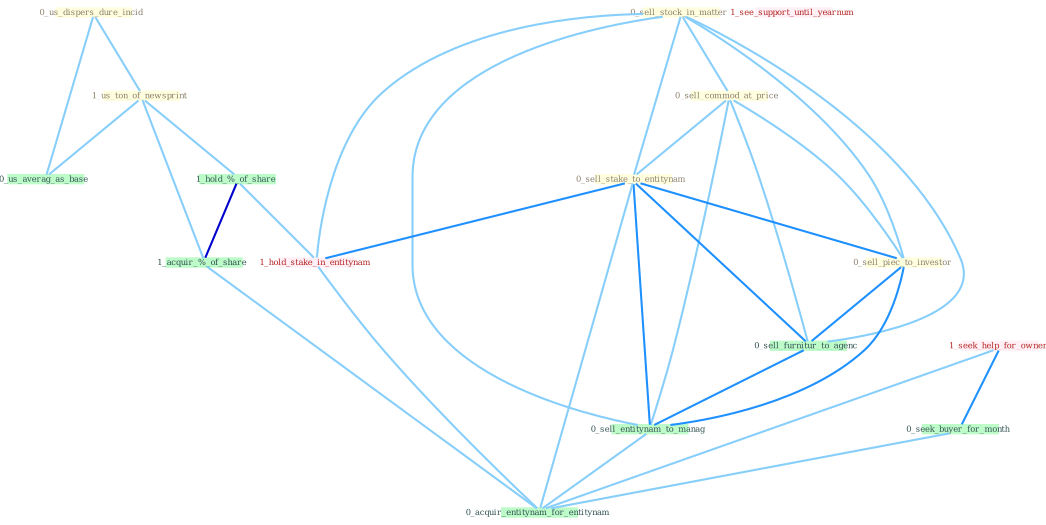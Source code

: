 Graph G{ 
    node
    [shape=polygon,style=filled,width=.5,height=.06,color="#BDFCC9",fixedsize=true,fontsize=4,
    fontcolor="#2f4f4f"];
    {node
    [color="#ffffe0", fontcolor="#8b7d6b"] "0_us_dispers_dure_incid " "0_sell_stock_in_matter " "0_sell_commod_at_price " "0_sell_stake_to_entitynam " "1_us_ton_of_newsprint " "0_sell_piec_to_investor "}
{node [color="#fff0f5", fontcolor="#b22222"] "1_hold_stake_in_entitynam " "1_seek_help_for_owner " "1_see_support_until_yearnum "}
edge [color="#B0E2FF"];

	"0_us_dispers_dure_incid " -- "1_us_ton_of_newsprint " [w="1", color="#87cefa" ];
	"0_us_dispers_dure_incid " -- "0_us_averag_as_base " [w="1", color="#87cefa" ];
	"0_sell_stock_in_matter " -- "0_sell_commod_at_price " [w="1", color="#87cefa" ];
	"0_sell_stock_in_matter " -- "0_sell_stake_to_entitynam " [w="1", color="#87cefa" ];
	"0_sell_stock_in_matter " -- "0_sell_piec_to_investor " [w="1", color="#87cefa" ];
	"0_sell_stock_in_matter " -- "1_hold_stake_in_entitynam " [w="1", color="#87cefa" ];
	"0_sell_stock_in_matter " -- "0_sell_furnitur_to_agenc " [w="1", color="#87cefa" ];
	"0_sell_stock_in_matter " -- "0_sell_entitynam_to_manag " [w="1", color="#87cefa" ];
	"0_sell_commod_at_price " -- "0_sell_stake_to_entitynam " [w="1", color="#87cefa" ];
	"0_sell_commod_at_price " -- "0_sell_piec_to_investor " [w="1", color="#87cefa" ];
	"0_sell_commod_at_price " -- "0_sell_furnitur_to_agenc " [w="1", color="#87cefa" ];
	"0_sell_commod_at_price " -- "0_sell_entitynam_to_manag " [w="1", color="#87cefa" ];
	"0_sell_stake_to_entitynam " -- "0_sell_piec_to_investor " [w="2", color="#1e90ff" , len=0.8];
	"0_sell_stake_to_entitynam " -- "1_hold_stake_in_entitynam " [w="2", color="#1e90ff" , len=0.8];
	"0_sell_stake_to_entitynam " -- "0_sell_furnitur_to_agenc " [w="2", color="#1e90ff" , len=0.8];
	"0_sell_stake_to_entitynam " -- "0_sell_entitynam_to_manag " [w="2", color="#1e90ff" , len=0.8];
	"0_sell_stake_to_entitynam " -- "0_acquir_entitynam_for_entitynam " [w="1", color="#87cefa" ];
	"1_us_ton_of_newsprint " -- "1_hold_%_of_share " [w="1", color="#87cefa" ];
	"1_us_ton_of_newsprint " -- "1_acquir_%_of_share " [w="1", color="#87cefa" ];
	"1_us_ton_of_newsprint " -- "0_us_averag_as_base " [w="1", color="#87cefa" ];
	"0_sell_piec_to_investor " -- "0_sell_furnitur_to_agenc " [w="2", color="#1e90ff" , len=0.8];
	"0_sell_piec_to_investor " -- "0_sell_entitynam_to_manag " [w="2", color="#1e90ff" , len=0.8];
	"1_hold_%_of_share " -- "1_hold_stake_in_entitynam " [w="1", color="#87cefa" ];
	"1_hold_%_of_share " -- "1_acquir_%_of_share " [w="3", color="#0000cd" , len=0.6];
	"1_hold_stake_in_entitynam " -- "0_acquir_entitynam_for_entitynam " [w="1", color="#87cefa" ];
	"1_seek_help_for_owner " -- "0_seek_buyer_for_month " [w="2", color="#1e90ff" , len=0.8];
	"1_seek_help_for_owner " -- "0_acquir_entitynam_for_entitynam " [w="1", color="#87cefa" ];
	"0_seek_buyer_for_month " -- "0_acquir_entitynam_for_entitynam " [w="1", color="#87cefa" ];
	"1_acquir_%_of_share " -- "0_acquir_entitynam_for_entitynam " [w="1", color="#87cefa" ];
	"0_sell_furnitur_to_agenc " -- "0_sell_entitynam_to_manag " [w="2", color="#1e90ff" , len=0.8];
	"0_sell_entitynam_to_manag " -- "0_acquir_entitynam_for_entitynam " [w="1", color="#87cefa" ];
}